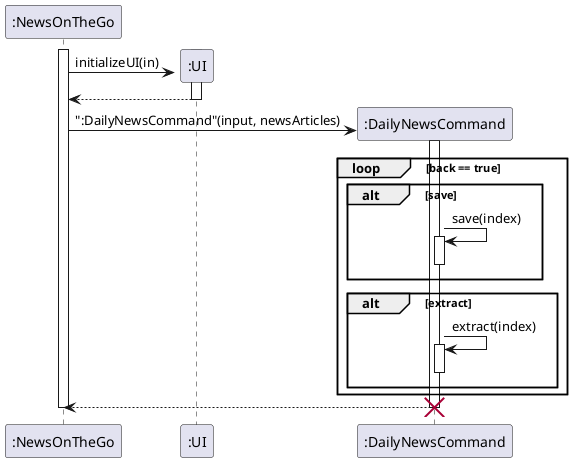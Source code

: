 @startuml
Create ":NewsOnTheGo"
activate ":NewsOnTheGo"

Create ":UI"
activate ":UI"

":NewsOnTheGo" -> ":UI" : initializeUI(in)
":UI" --> ":NewsOnTheGo":
deactivate ":UI"

Create ":DailyNewsCommand"
":NewsOnTheGo" -> ":DailyNewsCommand" : ":DailyNewsCommand"(input, newsArticles)
activate ":DailyNewsCommand"

loop back == true
    alt save
    ":DailyNewsCommand" -> ":DailyNewsCommand": save(index)
    activate ":DailyNewsCommand"
    deactivate ":DailyNewsCommand"
    end
    alt extract
    ":DailyNewsCommand" -> ":DailyNewsCommand": extract(index)
    activate ":DailyNewsCommand"
    deactivate ":DailyNewsCommand"
    end
end

":DailyNewsCommand" --> ":NewsOnTheGo":
destroy ":DailyNewsCommand"
deactivate ":NewsOnTheGo"
@enduml